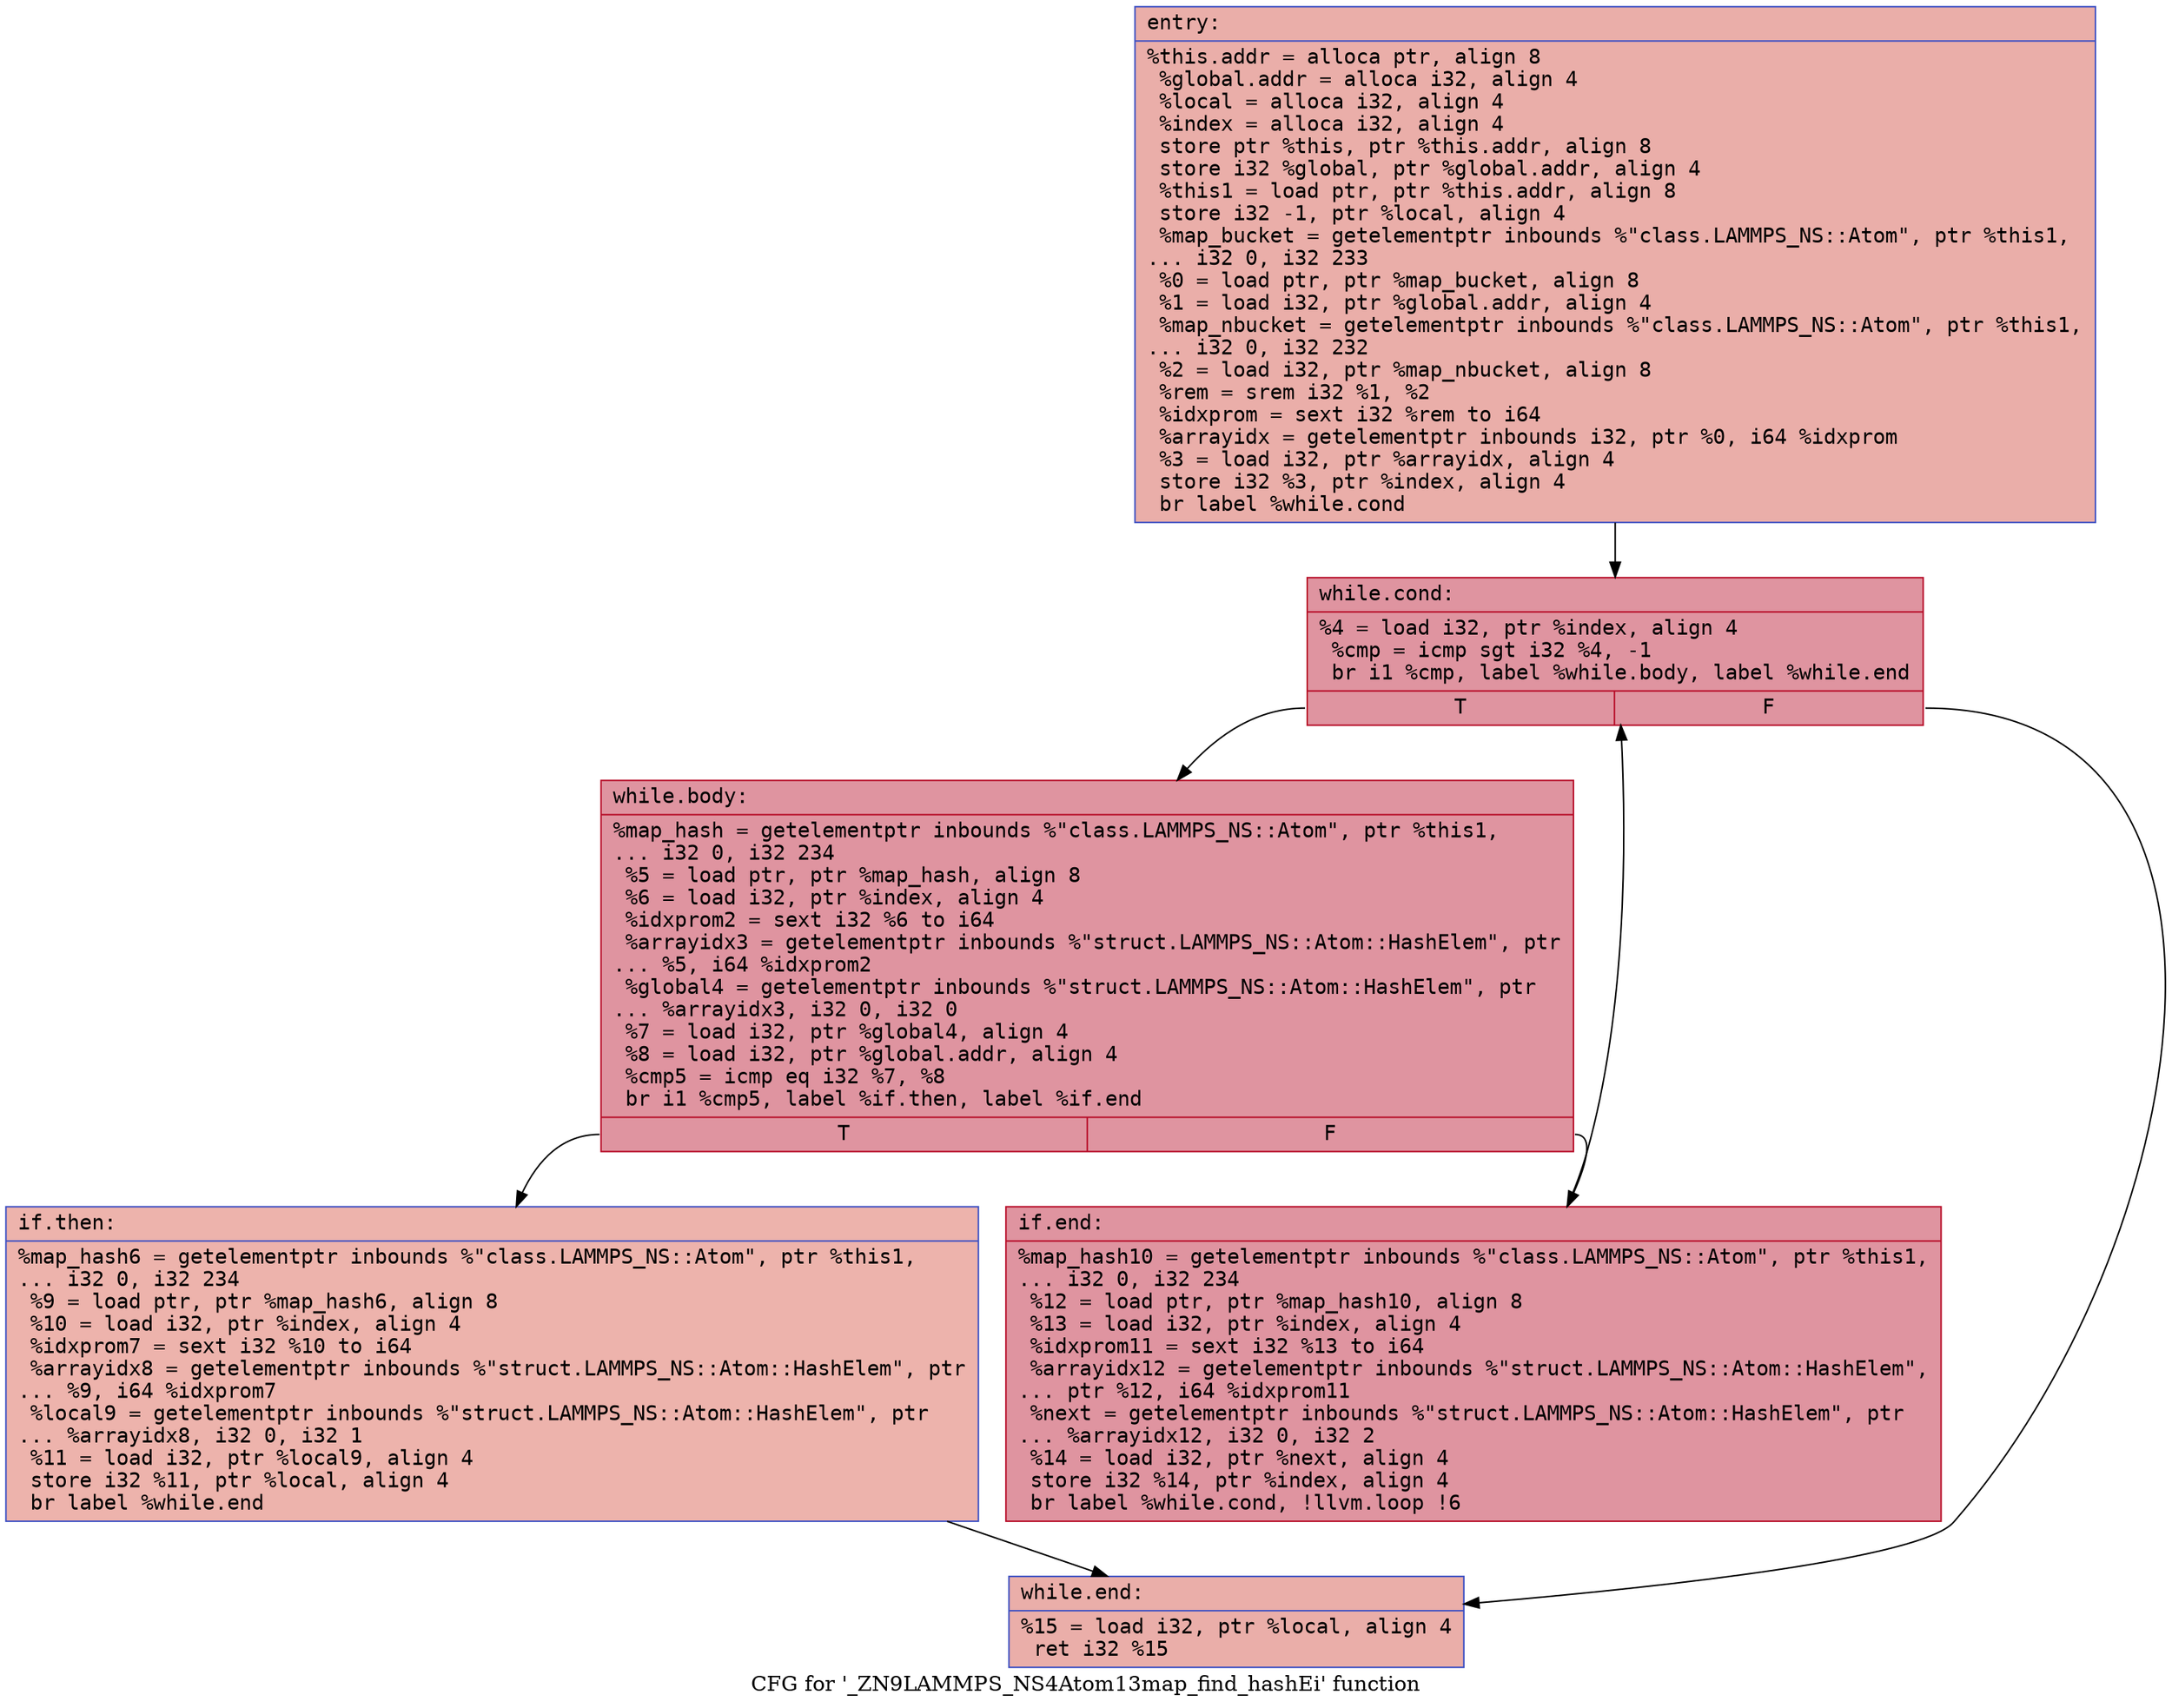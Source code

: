 digraph "CFG for '_ZN9LAMMPS_NS4Atom13map_find_hashEi' function" {
	label="CFG for '_ZN9LAMMPS_NS4Atom13map_find_hashEi' function";

	Node0x562d5429b400 [shape=record,color="#3d50c3ff", style=filled, fillcolor="#d0473d70" fontname="Courier",label="{entry:\l|  %this.addr = alloca ptr, align 8\l  %global.addr = alloca i32, align 4\l  %local = alloca i32, align 4\l  %index = alloca i32, align 4\l  store ptr %this, ptr %this.addr, align 8\l  store i32 %global, ptr %global.addr, align 4\l  %this1 = load ptr, ptr %this.addr, align 8\l  store i32 -1, ptr %local, align 4\l  %map_bucket = getelementptr inbounds %\"class.LAMMPS_NS::Atom\", ptr %this1,\l... i32 0, i32 233\l  %0 = load ptr, ptr %map_bucket, align 8\l  %1 = load i32, ptr %global.addr, align 4\l  %map_nbucket = getelementptr inbounds %\"class.LAMMPS_NS::Atom\", ptr %this1,\l... i32 0, i32 232\l  %2 = load i32, ptr %map_nbucket, align 8\l  %rem = srem i32 %1, %2\l  %idxprom = sext i32 %rem to i64\l  %arrayidx = getelementptr inbounds i32, ptr %0, i64 %idxprom\l  %3 = load i32, ptr %arrayidx, align 4\l  store i32 %3, ptr %index, align 4\l  br label %while.cond\l}"];
	Node0x562d5429b400 -> Node0x562d5429b360[tooltip="entry -> while.cond\nProbability 100.00%" ];
	Node0x562d5429b360 [shape=record,color="#b70d28ff", style=filled, fillcolor="#b70d2870" fontname="Courier",label="{while.cond:\l|  %4 = load i32, ptr %index, align 4\l  %cmp = icmp sgt i32 %4, -1\l  br i1 %cmp, label %while.body, label %while.end\l|{<s0>T|<s1>F}}"];
	Node0x562d5429b360:s0 -> Node0x562d5429c220[tooltip="while.cond -> while.body\nProbability 96.88%" ];
	Node0x562d5429b360:s1 -> Node0x562d5429c2a0[tooltip="while.cond -> while.end\nProbability 3.12%" ];
	Node0x562d5429c220 [shape=record,color="#b70d28ff", style=filled, fillcolor="#b70d2870" fontname="Courier",label="{while.body:\l|  %map_hash = getelementptr inbounds %\"class.LAMMPS_NS::Atom\", ptr %this1,\l... i32 0, i32 234\l  %5 = load ptr, ptr %map_hash, align 8\l  %6 = load i32, ptr %index, align 4\l  %idxprom2 = sext i32 %6 to i64\l  %arrayidx3 = getelementptr inbounds %\"struct.LAMMPS_NS::Atom::HashElem\", ptr\l... %5, i64 %idxprom2\l  %global4 = getelementptr inbounds %\"struct.LAMMPS_NS::Atom::HashElem\", ptr\l... %arrayidx3, i32 0, i32 0\l  %7 = load i32, ptr %global4, align 4\l  %8 = load i32, ptr %global.addr, align 4\l  %cmp5 = icmp eq i32 %7, %8\l  br i1 %cmp5, label %if.then, label %if.end\l|{<s0>T|<s1>F}}"];
	Node0x562d5429c220:s0 -> Node0x562d5429c9c0[tooltip="while.body -> if.then\nProbability 3.12%" ];
	Node0x562d5429c220:s1 -> Node0x562d5429ca30[tooltip="while.body -> if.end\nProbability 96.88%" ];
	Node0x562d5429c9c0 [shape=record,color="#3d50c3ff", style=filled, fillcolor="#d6524470" fontname="Courier",label="{if.then:\l|  %map_hash6 = getelementptr inbounds %\"class.LAMMPS_NS::Atom\", ptr %this1,\l... i32 0, i32 234\l  %9 = load ptr, ptr %map_hash6, align 8\l  %10 = load i32, ptr %index, align 4\l  %idxprom7 = sext i32 %10 to i64\l  %arrayidx8 = getelementptr inbounds %\"struct.LAMMPS_NS::Atom::HashElem\", ptr\l... %9, i64 %idxprom7\l  %local9 = getelementptr inbounds %\"struct.LAMMPS_NS::Atom::HashElem\", ptr\l... %arrayidx8, i32 0, i32 1\l  %11 = load i32, ptr %local9, align 4\l  store i32 %11, ptr %local, align 4\l  br label %while.end\l}"];
	Node0x562d5429c9c0 -> Node0x562d5429c2a0[tooltip="if.then -> while.end\nProbability 100.00%" ];
	Node0x562d5429ca30 [shape=record,color="#b70d28ff", style=filled, fillcolor="#b70d2870" fontname="Courier",label="{if.end:\l|  %map_hash10 = getelementptr inbounds %\"class.LAMMPS_NS::Atom\", ptr %this1,\l... i32 0, i32 234\l  %12 = load ptr, ptr %map_hash10, align 8\l  %13 = load i32, ptr %index, align 4\l  %idxprom11 = sext i32 %13 to i64\l  %arrayidx12 = getelementptr inbounds %\"struct.LAMMPS_NS::Atom::HashElem\",\l... ptr %12, i64 %idxprom11\l  %next = getelementptr inbounds %\"struct.LAMMPS_NS::Atom::HashElem\", ptr\l... %arrayidx12, i32 0, i32 2\l  %14 = load i32, ptr %next, align 4\l  store i32 %14, ptr %index, align 4\l  br label %while.cond, !llvm.loop !6\l}"];
	Node0x562d5429ca30 -> Node0x562d5429b360[tooltip="if.end -> while.cond\nProbability 100.00%" ];
	Node0x562d5429c2a0 [shape=record,color="#3d50c3ff", style=filled, fillcolor="#d0473d70" fontname="Courier",label="{while.end:\l|  %15 = load i32, ptr %local, align 4\l  ret i32 %15\l}"];
}
